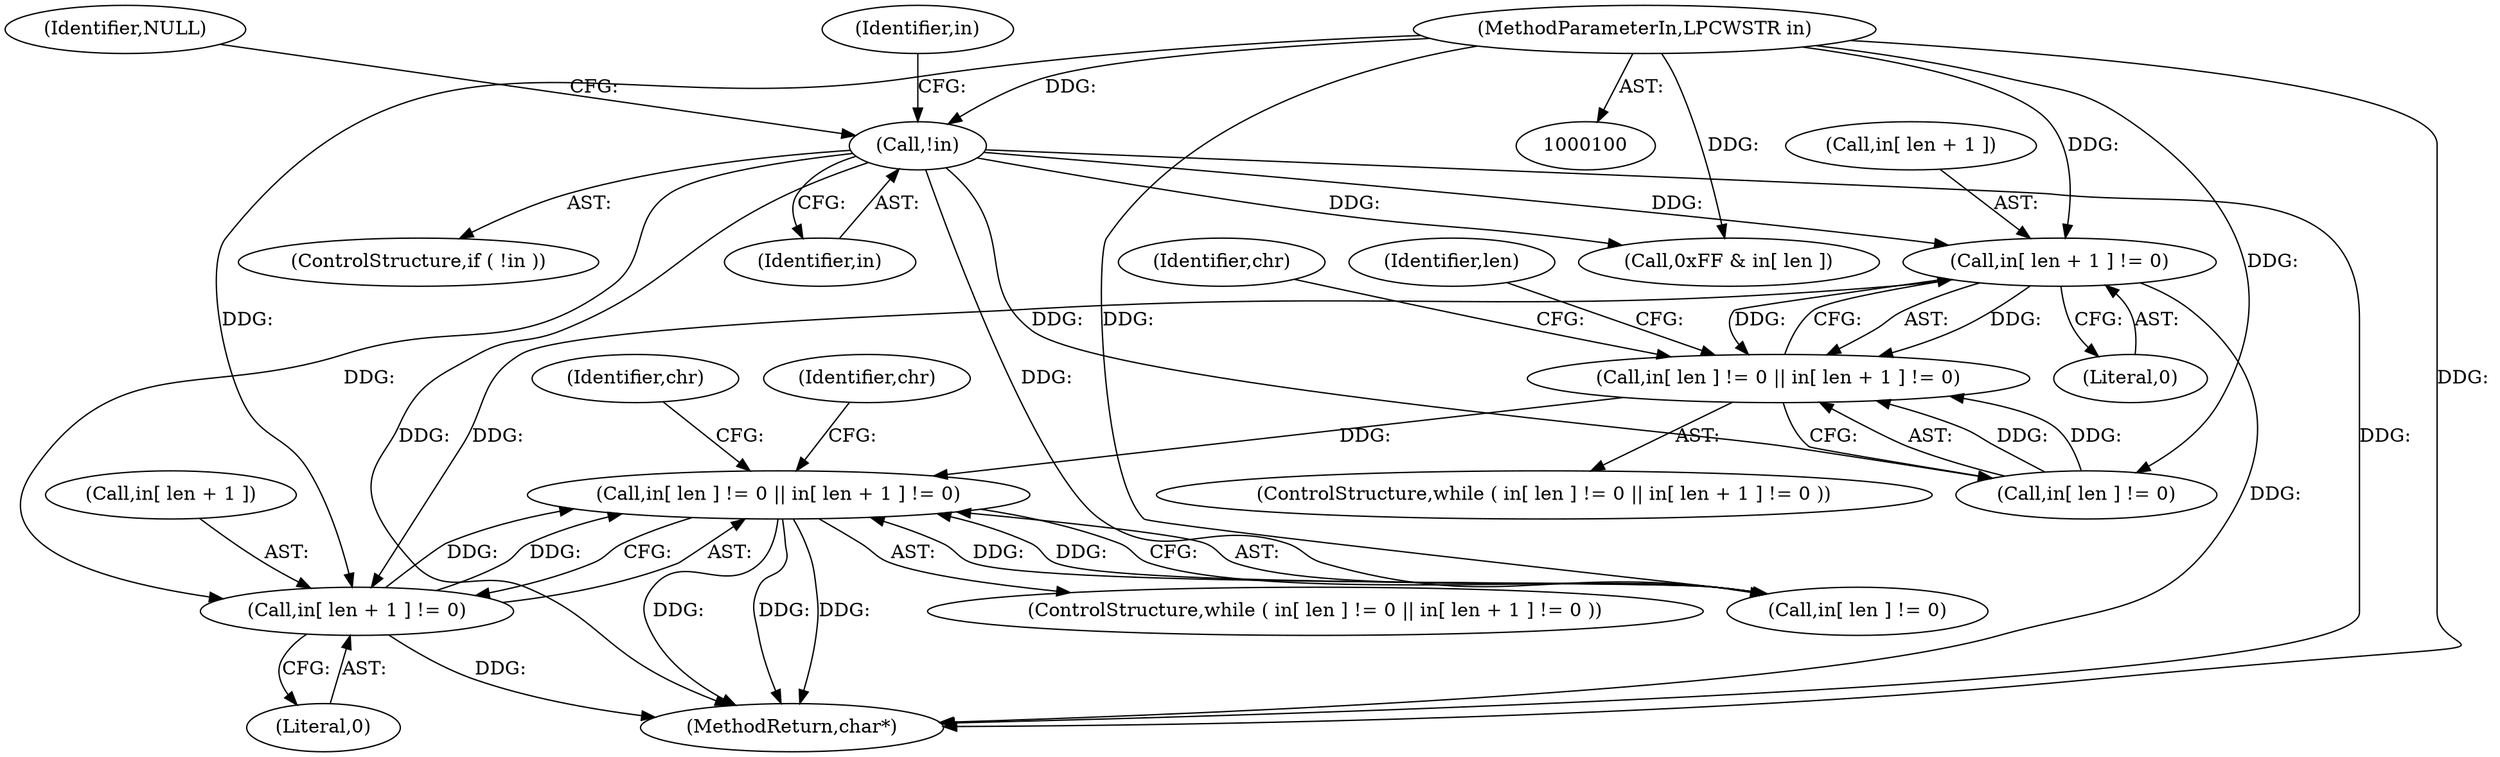 digraph "0_unixODBC_45ef78e037f578b15fc58938a3a3251655e71d6f#diff-d52750c7ba4e594410438569d8e2963aL24_2@array" {
"1000121" [label="(Call,in[ len + 1 ] != 0)"];
"1000109" [label="(Call,!in)"];
"1000101" [label="(MethodParameterIn,LPCWSTR in)"];
"1000115" [label="(Call,in[ len ] != 0 || in[ len + 1 ] != 0)"];
"1000141" [label="(Call,in[ len ] != 0 || in[ len + 1 ] != 0)"];
"1000147" [label="(Call,in[ len + 1 ] != 0)"];
"1000108" [label="(ControlStructure,if ( !in ))"];
"1000116" [label="(Call,in[ len ] != 0)"];
"1000114" [label="(ControlStructure,while ( in[ len ] != 0 || in[ len + 1 ] != 0 ))"];
"1000118" [label="(Identifier,in)"];
"1000127" [label="(Literal,0)"];
"1000141" [label="(Call,in[ len ] != 0 || in[ len + 1 ] != 0)"];
"1000159" [label="(Call,0xFF & in[ len ])"];
"1000142" [label="(Call,in[ len ] != 0)"];
"1000180" [label="(MethodReturn,char*)"];
"1000110" [label="(Identifier,in)"];
"1000140" [label="(ControlStructure,while ( in[ len ] != 0 || in[ len + 1 ] != 0 ))"];
"1000130" [label="(Identifier,len)"];
"1000101" [label="(MethodParameterIn,LPCWSTR in)"];
"1000122" [label="(Call,in[ len + 1 ])"];
"1000147" [label="(Call,in[ len + 1 ] != 0)"];
"1000109" [label="(Call,!in)"];
"1000148" [label="(Call,in[ len + 1 ])"];
"1000153" [label="(Literal,0)"];
"1000168" [label="(Identifier,chr)"];
"1000115" [label="(Call,in[ len ] != 0 || in[ len + 1 ] != 0)"];
"1000157" [label="(Identifier,chr)"];
"1000121" [label="(Call,in[ len + 1 ] != 0)"];
"1000132" [label="(Identifier,chr)"];
"1000113" [label="(Identifier,NULL)"];
"1000121" -> "1000115"  [label="AST: "];
"1000121" -> "1000127"  [label="CFG: "];
"1000122" -> "1000121"  [label="AST: "];
"1000127" -> "1000121"  [label="AST: "];
"1000115" -> "1000121"  [label="CFG: "];
"1000121" -> "1000180"  [label="DDG: "];
"1000121" -> "1000115"  [label="DDG: "];
"1000121" -> "1000115"  [label="DDG: "];
"1000109" -> "1000121"  [label="DDG: "];
"1000101" -> "1000121"  [label="DDG: "];
"1000121" -> "1000147"  [label="DDG: "];
"1000109" -> "1000108"  [label="AST: "];
"1000109" -> "1000110"  [label="CFG: "];
"1000110" -> "1000109"  [label="AST: "];
"1000113" -> "1000109"  [label="CFG: "];
"1000118" -> "1000109"  [label="CFG: "];
"1000109" -> "1000180"  [label="DDG: "];
"1000109" -> "1000180"  [label="DDG: "];
"1000101" -> "1000109"  [label="DDG: "];
"1000109" -> "1000116"  [label="DDG: "];
"1000109" -> "1000142"  [label="DDG: "];
"1000109" -> "1000147"  [label="DDG: "];
"1000109" -> "1000159"  [label="DDG: "];
"1000101" -> "1000100"  [label="AST: "];
"1000101" -> "1000180"  [label="DDG: "];
"1000101" -> "1000116"  [label="DDG: "];
"1000101" -> "1000142"  [label="DDG: "];
"1000101" -> "1000147"  [label="DDG: "];
"1000101" -> "1000159"  [label="DDG: "];
"1000115" -> "1000114"  [label="AST: "];
"1000115" -> "1000116"  [label="CFG: "];
"1000116" -> "1000115"  [label="AST: "];
"1000130" -> "1000115"  [label="CFG: "];
"1000132" -> "1000115"  [label="CFG: "];
"1000116" -> "1000115"  [label="DDG: "];
"1000116" -> "1000115"  [label="DDG: "];
"1000115" -> "1000141"  [label="DDG: "];
"1000141" -> "1000140"  [label="AST: "];
"1000141" -> "1000142"  [label="CFG: "];
"1000141" -> "1000147"  [label="CFG: "];
"1000142" -> "1000141"  [label="AST: "];
"1000147" -> "1000141"  [label="AST: "];
"1000157" -> "1000141"  [label="CFG: "];
"1000168" -> "1000141"  [label="CFG: "];
"1000141" -> "1000180"  [label="DDG: "];
"1000141" -> "1000180"  [label="DDG: "];
"1000141" -> "1000180"  [label="DDG: "];
"1000142" -> "1000141"  [label="DDG: "];
"1000142" -> "1000141"  [label="DDG: "];
"1000147" -> "1000141"  [label="DDG: "];
"1000147" -> "1000141"  [label="DDG: "];
"1000147" -> "1000153"  [label="CFG: "];
"1000148" -> "1000147"  [label="AST: "];
"1000153" -> "1000147"  [label="AST: "];
"1000147" -> "1000180"  [label="DDG: "];
}
